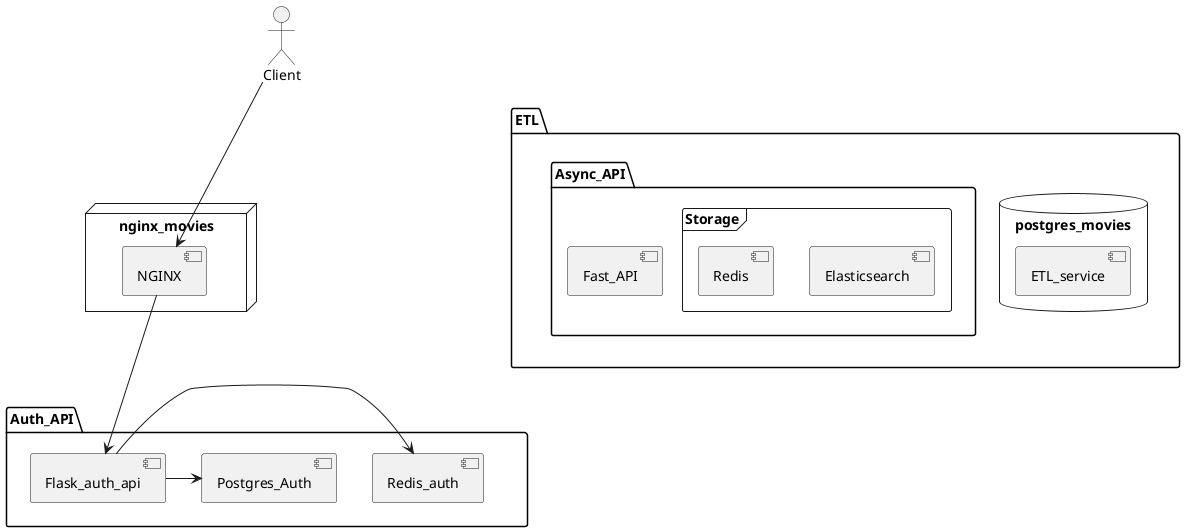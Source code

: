 @startuml
'https://plantuml.com/component-diagram

"Client"

node "nginx_movies" {
  [NGINX]
                    }

package Auth_API {
  [Flask_auth_api]
  [Postgres_Auth]

[Flask_auth_api] -r-> [Redis_auth]
[Flask_auth_api] -r-> [Postgres_Auth]
}


package ETL {
component "postgres_movies" {
database "postgres_movies" {
}
[ETL_service]
}

package Async_API {
    [Fast_API]
    frame "Storage" {
        [Elasticsearch]
        [Redis]
                    }
                  }
[Client] -[hidden]-> Auth_API
[Client] --> [NGINX]
ETL <-[hidden]- Auth_API
[NGINX] --> [Flask_auth_api]

@enduml